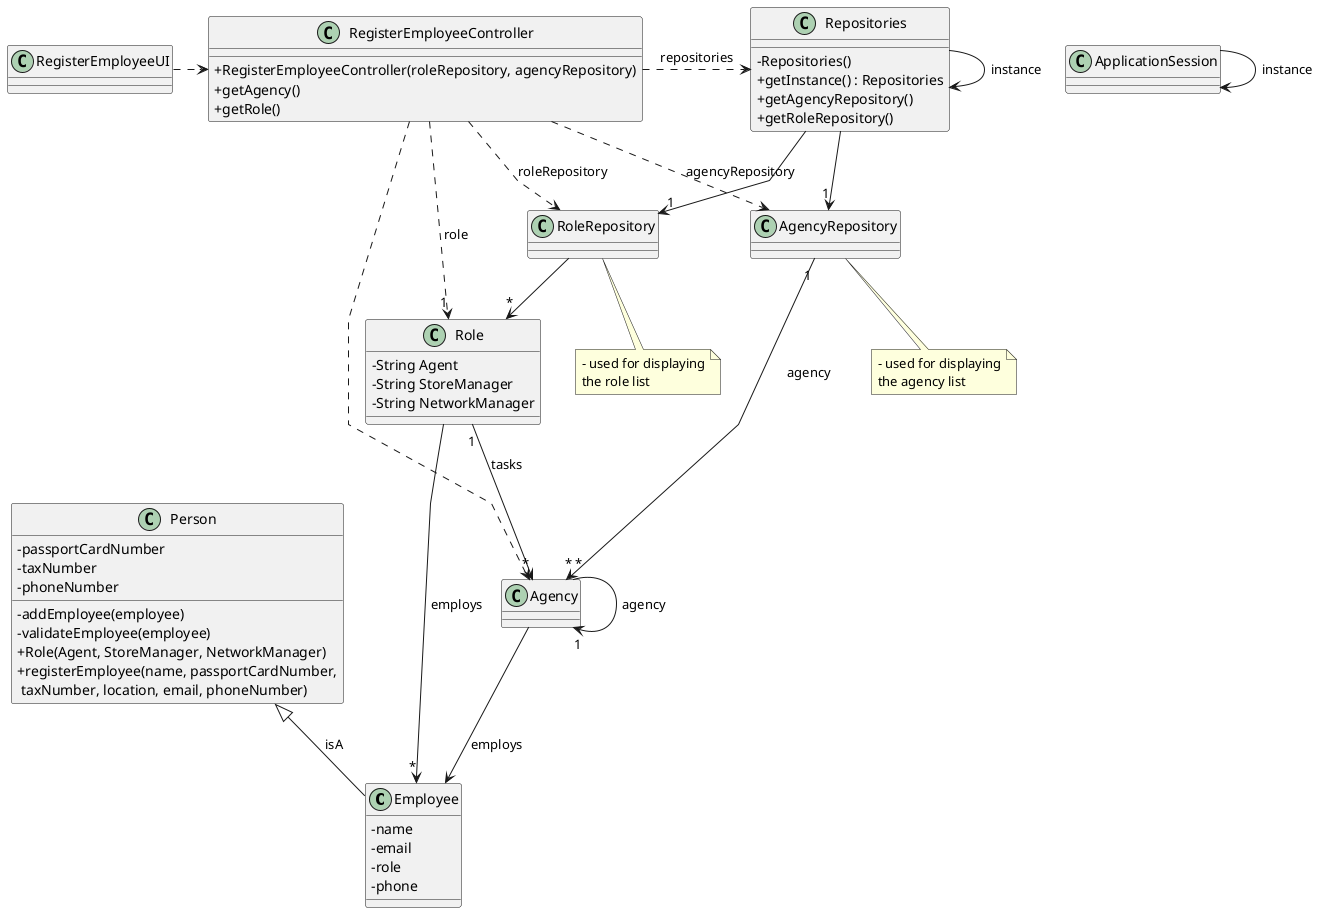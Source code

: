 @startuml
'skinparam monochrome true
skinparam packageStyle rectangle
skinparam shadowing false
skinparam linetype polyline
'skinparam linetype orto

skinparam classAttributeIconSize 0

'left to right direction


class Employee {
    - name
    - email
    - role
    - phone
}

class Person {
 - passportCardNumber
 - taxNumber
 - phoneNumber

  - addEmployee(employee)
     - validateEmployee(employee)
     + Role(Agent, StoreManager, NetworkManager)
     + registerEmployee(name, passportCardNumber,\n taxNumber, location, email, phoneNumber)

 '  +saveTask(task)
}


class Agency {

}

class Role {
    - String Agent
    - String StoreManager
    - String NetworkManager
}

class AgencyRepository {
}

class RoleRepository{
}


class Repositories {
    - Repositories()
    + getInstance() : Repositories
    + getAgencyRepository()
    + getRoleRepository()
}

class RegisterEmployeeController {
    + RegisterEmployeeController(roleRepository, agencyRepository)
    + getAgency()
    + getRole()
}



note bottom of AgencyRepository
    - used for displaying
    the agency list
end note

note bottom of RoleRepository
 - used for displaying
 the role list
end note

class RegisterEmployeeUI {
}

Repositories -> Repositories : instance
ApplicationSession -> ApplicationSession : instance

RegisterEmployeeUI .> RegisterEmployeeController

RegisterEmployeeController .> Repositories : repositories

Repositories -> "1" AgencyRepository

RegisterEmployeeController ..> Agency
RegisterEmployeeController ..> RoleRepository : roleRepository
RegisterEmployeeController ..> AgencyRepository : agencyRepository

Repositories --> "1" RoleRepository

RoleRepository --> "*" Role

RegisterEmployeeController ..> "1" Role : role
Agency "*" --> "1" Agency : agency
AgencyRepository "1" --> "*" Agency : agency
Role "1" --> "*" Agency : tasks
Agency --> Employee : employs

Role --> "*" Employee : employs

Person  <|-- Employee : isA

@enduml